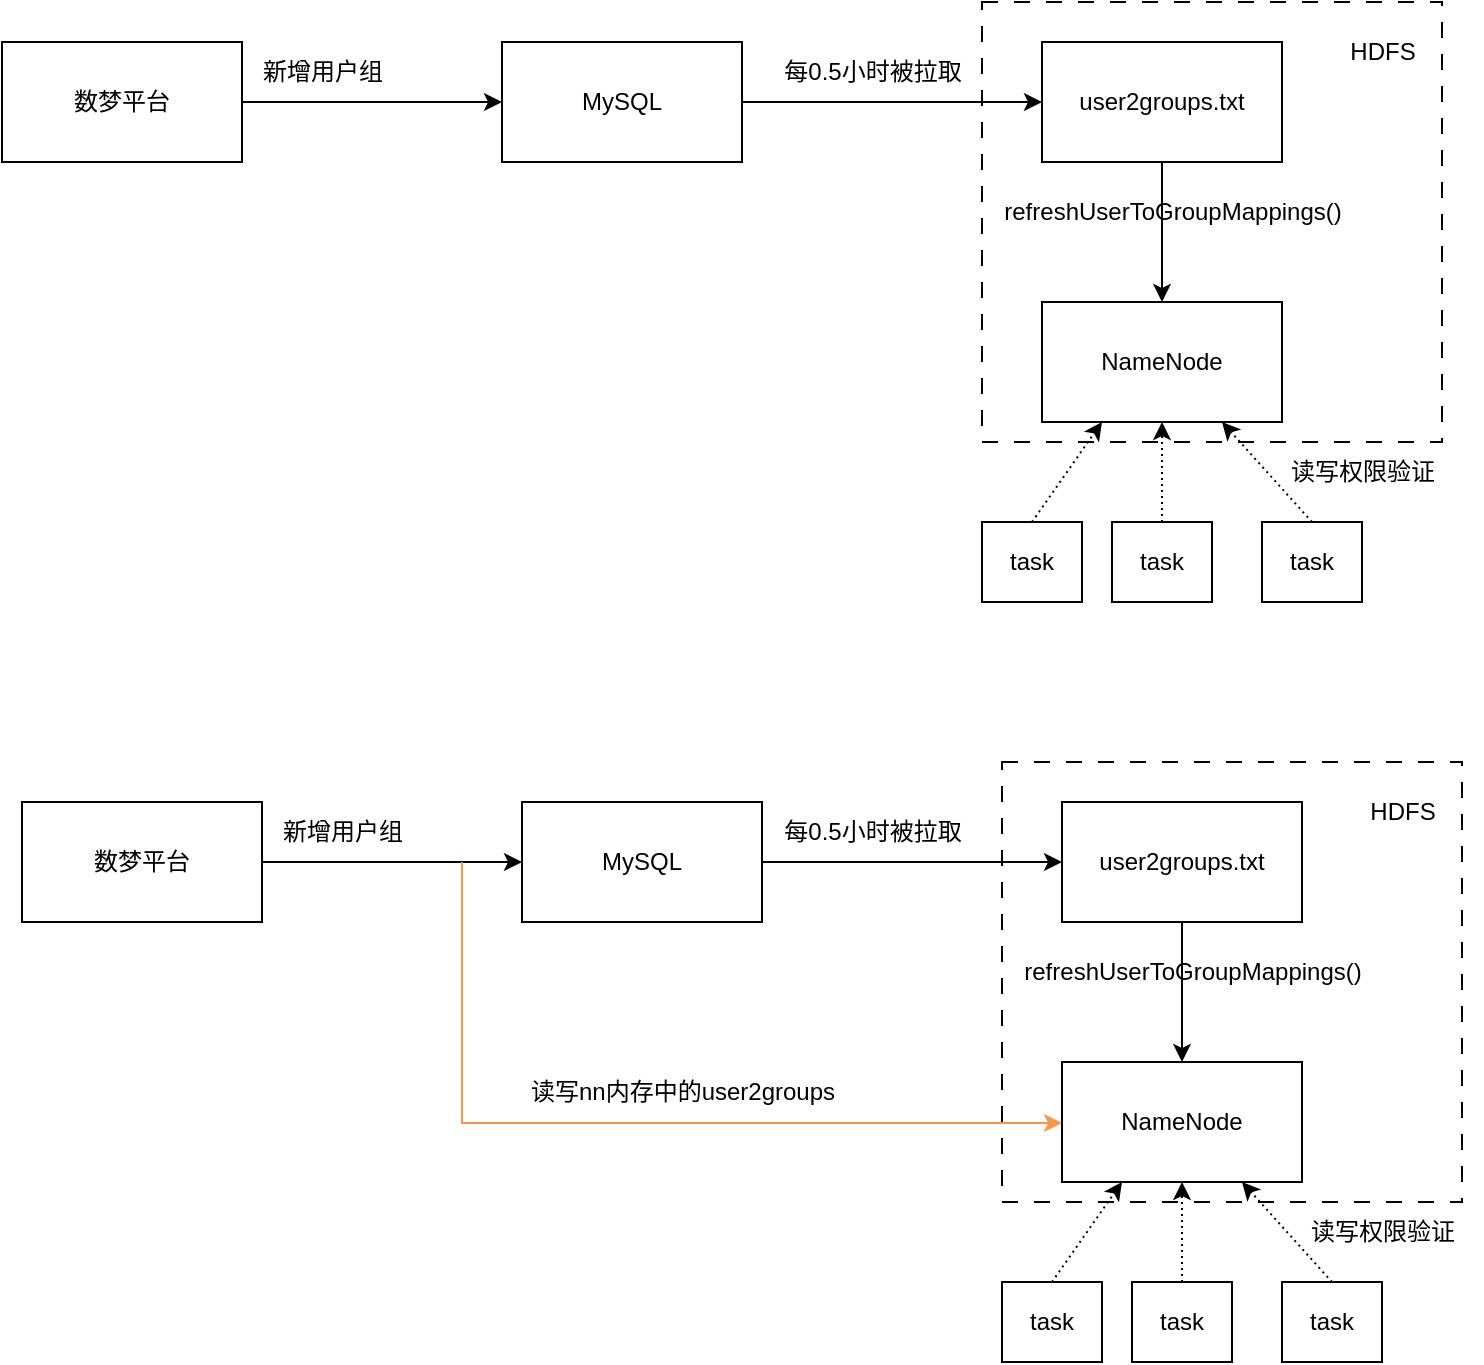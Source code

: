 <mxfile version="27.1.6">
  <diagram name="第 1 页" id="Zndd7S7p8hjrLO7gFXLt">
    <mxGraphModel dx="1418" dy="794" grid="1" gridSize="10" guides="1" tooltips="1" connect="1" arrows="1" fold="1" page="1" pageScale="1" pageWidth="827" pageHeight="1169" math="0" shadow="0">
      <root>
        <mxCell id="0" />
        <mxCell id="1" parent="0" />
        <mxCell id="mCO2VHHa_s-uEJgRqC7Z-11" value="" style="rounded=0;whiteSpace=wrap;html=1;dashed=1;dashPattern=8 8;" parent="1" vertex="1">
          <mxGeometry x="510" y="170" width="230" height="220" as="geometry" />
        </mxCell>
        <mxCell id="mCO2VHHa_s-uEJgRqC7Z-1" value="数梦平台" style="rounded=0;whiteSpace=wrap;html=1;" parent="1" vertex="1">
          <mxGeometry x="20" y="190" width="120" height="60" as="geometry" />
        </mxCell>
        <mxCell id="mCO2VHHa_s-uEJgRqC7Z-2" value="MySQL" style="rounded=0;whiteSpace=wrap;html=1;" parent="1" vertex="1">
          <mxGeometry x="270" y="190" width="120" height="60" as="geometry" />
        </mxCell>
        <mxCell id="mCO2VHHa_s-uEJgRqC7Z-3" value="user2groups.txt" style="rounded=0;whiteSpace=wrap;html=1;" parent="1" vertex="1">
          <mxGeometry x="540" y="190" width="120" height="60" as="geometry" />
        </mxCell>
        <mxCell id="mCO2VHHa_s-uEJgRqC7Z-4" value="NameNode" style="rounded=0;whiteSpace=wrap;html=1;" parent="1" vertex="1">
          <mxGeometry x="540" y="320" width="120" height="60" as="geometry" />
        </mxCell>
        <mxCell id="mCO2VHHa_s-uEJgRqC7Z-5" value="" style="endArrow=classic;html=1;rounded=0;exitX=1;exitY=0.5;exitDx=0;exitDy=0;entryX=0;entryY=0.5;entryDx=0;entryDy=0;" parent="1" source="mCO2VHHa_s-uEJgRqC7Z-1" target="mCO2VHHa_s-uEJgRqC7Z-2" edge="1">
          <mxGeometry width="50" height="50" relative="1" as="geometry">
            <mxPoint x="390" y="430" as="sourcePoint" />
            <mxPoint x="440" y="380" as="targetPoint" />
          </mxGeometry>
        </mxCell>
        <mxCell id="mCO2VHHa_s-uEJgRqC7Z-6" value="新增用户组" style="text;html=1;align=center;verticalAlign=middle;resizable=0;points=[];autosize=1;strokeColor=none;fillColor=none;" parent="1" vertex="1">
          <mxGeometry x="140" y="190" width="80" height="30" as="geometry" />
        </mxCell>
        <mxCell id="mCO2VHHa_s-uEJgRqC7Z-8" value="" style="endArrow=classic;html=1;rounded=0;exitX=1;exitY=0.5;exitDx=0;exitDy=0;" parent="1" source="mCO2VHHa_s-uEJgRqC7Z-2" target="mCO2VHHa_s-uEJgRqC7Z-3" edge="1">
          <mxGeometry width="50" height="50" relative="1" as="geometry">
            <mxPoint x="390" y="430" as="sourcePoint" />
            <mxPoint x="440" y="380" as="targetPoint" />
          </mxGeometry>
        </mxCell>
        <mxCell id="mCO2VHHa_s-uEJgRqC7Z-9" value="" style="endArrow=classic;html=1;rounded=0;exitX=0.5;exitY=1;exitDx=0;exitDy=0;" parent="1" source="mCO2VHHa_s-uEJgRqC7Z-3" target="mCO2VHHa_s-uEJgRqC7Z-4" edge="1">
          <mxGeometry width="50" height="50" relative="1" as="geometry">
            <mxPoint x="370" y="260" as="sourcePoint" />
            <mxPoint x="370" y="310" as="targetPoint" />
          </mxGeometry>
        </mxCell>
        <mxCell id="mCO2VHHa_s-uEJgRqC7Z-10" value="refreshUserToGroupMappings()" style="text;html=1;align=center;verticalAlign=middle;resizable=0;points=[];autosize=1;strokeColor=none;fillColor=none;" parent="1" vertex="1">
          <mxGeometry x="510" y="260" width="190" height="30" as="geometry" />
        </mxCell>
        <mxCell id="mCO2VHHa_s-uEJgRqC7Z-13" value="HDFS" style="text;html=1;align=center;verticalAlign=middle;resizable=0;points=[];autosize=1;strokeColor=none;fillColor=none;" parent="1" vertex="1">
          <mxGeometry x="680" y="180" width="60" height="30" as="geometry" />
        </mxCell>
        <mxCell id="mCO2VHHa_s-uEJgRqC7Z-22" value="读写权限验证" style="text;html=1;align=center;verticalAlign=middle;resizable=0;points=[];autosize=1;strokeColor=none;fillColor=none;" parent="1" vertex="1">
          <mxGeometry x="650" y="390" width="100" height="30" as="geometry" />
        </mxCell>
        <mxCell id="YEk1Js44NIQg5EEyhDJa-17" value="task" style="rounded=0;whiteSpace=wrap;html=1;" parent="1" vertex="1">
          <mxGeometry x="575" y="430" width="50" height="40" as="geometry" />
        </mxCell>
        <mxCell id="YEk1Js44NIQg5EEyhDJa-18" value="task" style="rounded=0;whiteSpace=wrap;html=1;" parent="1" vertex="1">
          <mxGeometry x="510" y="430" width="50" height="40" as="geometry" />
        </mxCell>
        <mxCell id="YEk1Js44NIQg5EEyhDJa-19" value="" style="endArrow=classic;html=1;rounded=0;entryX=0.25;entryY=1;entryDx=0;entryDy=0;exitX=0.5;exitY=0;exitDx=0;exitDy=0;dashed=1;dashPattern=1 2;" parent="1" source="YEk1Js44NIQg5EEyhDJa-18" edge="1">
          <mxGeometry width="50" height="50" relative="1" as="geometry">
            <mxPoint x="150" y="474.5" as="sourcePoint" />
            <mxPoint x="570" y="380" as="targetPoint" />
          </mxGeometry>
        </mxCell>
        <mxCell id="YEk1Js44NIQg5EEyhDJa-20" value="task" style="rounded=0;whiteSpace=wrap;html=1;" parent="1" vertex="1">
          <mxGeometry x="650" y="430" width="50" height="40" as="geometry" />
        </mxCell>
        <mxCell id="YEk1Js44NIQg5EEyhDJa-22" value="" style="endArrow=classic;html=1;rounded=0;entryX=0.75;entryY=1;entryDx=0;entryDy=0;exitX=0.5;exitY=0;exitDx=0;exitDy=0;dashed=1;dashPattern=1 2;" parent="1" source="YEk1Js44NIQg5EEyhDJa-20" edge="1">
          <mxGeometry width="50" height="50" relative="1" as="geometry">
            <mxPoint x="560" y="460" as="sourcePoint" />
            <mxPoint x="630" y="380" as="targetPoint" />
          </mxGeometry>
        </mxCell>
        <mxCell id="YEk1Js44NIQg5EEyhDJa-23" value="" style="endArrow=classic;html=1;rounded=0;entryX=0.5;entryY=1;entryDx=0;entryDy=0;exitX=0.5;exitY=0;exitDx=0;exitDy=0;dashed=1;dashPattern=1 2;" parent="1" source="YEk1Js44NIQg5EEyhDJa-17" edge="1">
          <mxGeometry width="50" height="50" relative="1" as="geometry">
            <mxPoint x="705" y="460" as="sourcePoint" />
            <mxPoint x="600" y="380" as="targetPoint" />
          </mxGeometry>
        </mxCell>
        <mxCell id="JaQpb5AM8EqLyA6_vQZ3-1" value="每0.5小时被拉取" style="text;html=1;align=center;verticalAlign=middle;resizable=0;points=[];autosize=1;strokeColor=none;fillColor=none;" parent="1" vertex="1">
          <mxGeometry x="400" y="190" width="110" height="30" as="geometry" />
        </mxCell>
        <mxCell id="JaQpb5AM8EqLyA6_vQZ3-2" value="" style="rounded=0;whiteSpace=wrap;html=1;dashed=1;dashPattern=8 8;" parent="1" vertex="1">
          <mxGeometry x="520" y="550" width="230" height="220" as="geometry" />
        </mxCell>
        <mxCell id="JaQpb5AM8EqLyA6_vQZ3-3" value="数梦平台" style="rounded=0;whiteSpace=wrap;html=1;" parent="1" vertex="1">
          <mxGeometry x="30" y="570" width="120" height="60" as="geometry" />
        </mxCell>
        <mxCell id="JaQpb5AM8EqLyA6_vQZ3-4" value="MySQL" style="rounded=0;whiteSpace=wrap;html=1;" parent="1" vertex="1">
          <mxGeometry x="280" y="570" width="120" height="60" as="geometry" />
        </mxCell>
        <mxCell id="JaQpb5AM8EqLyA6_vQZ3-5" value="user2groups.txt" style="rounded=0;whiteSpace=wrap;html=1;" parent="1" vertex="1">
          <mxGeometry x="550" y="570" width="120" height="60" as="geometry" />
        </mxCell>
        <mxCell id="JaQpb5AM8EqLyA6_vQZ3-6" value="NameNode" style="rounded=0;whiteSpace=wrap;html=1;" parent="1" vertex="1">
          <mxGeometry x="550" y="700" width="120" height="60" as="geometry" />
        </mxCell>
        <mxCell id="JaQpb5AM8EqLyA6_vQZ3-7" value="" style="endArrow=classic;html=1;rounded=0;exitX=1;exitY=0.5;exitDx=0;exitDy=0;entryX=0;entryY=0.5;entryDx=0;entryDy=0;" parent="1" source="JaQpb5AM8EqLyA6_vQZ3-3" target="JaQpb5AM8EqLyA6_vQZ3-4" edge="1">
          <mxGeometry width="50" height="50" relative="1" as="geometry">
            <mxPoint x="400" y="810" as="sourcePoint" />
            <mxPoint x="450" y="760" as="targetPoint" />
          </mxGeometry>
        </mxCell>
        <mxCell id="JaQpb5AM8EqLyA6_vQZ3-9" value="" style="endArrow=classic;html=1;rounded=0;exitX=1;exitY=0.5;exitDx=0;exitDy=0;" parent="1" source="JaQpb5AM8EqLyA6_vQZ3-4" target="JaQpb5AM8EqLyA6_vQZ3-5" edge="1">
          <mxGeometry width="50" height="50" relative="1" as="geometry">
            <mxPoint x="400" y="810" as="sourcePoint" />
            <mxPoint x="450" y="760" as="targetPoint" />
          </mxGeometry>
        </mxCell>
        <mxCell id="JaQpb5AM8EqLyA6_vQZ3-10" value="" style="endArrow=classic;html=1;rounded=0;exitX=0.5;exitY=1;exitDx=0;exitDy=0;" parent="1" source="JaQpb5AM8EqLyA6_vQZ3-5" target="JaQpb5AM8EqLyA6_vQZ3-6" edge="1">
          <mxGeometry width="50" height="50" relative="1" as="geometry">
            <mxPoint x="380" y="640" as="sourcePoint" />
            <mxPoint x="380" y="690" as="targetPoint" />
          </mxGeometry>
        </mxCell>
        <mxCell id="JaQpb5AM8EqLyA6_vQZ3-11" value="refreshUserToGroupMappings()" style="text;html=1;align=center;verticalAlign=middle;resizable=0;points=[];autosize=1;strokeColor=none;fillColor=none;" parent="1" vertex="1">
          <mxGeometry x="520" y="640" width="190" height="30" as="geometry" />
        </mxCell>
        <mxCell id="JaQpb5AM8EqLyA6_vQZ3-13" value="HDFS" style="text;html=1;align=center;verticalAlign=middle;resizable=0;points=[];autosize=1;strokeColor=none;fillColor=none;" parent="1" vertex="1">
          <mxGeometry x="690" y="560" width="60" height="30" as="geometry" />
        </mxCell>
        <mxCell id="JaQpb5AM8EqLyA6_vQZ3-14" value="读写权限验证" style="text;html=1;align=center;verticalAlign=middle;resizable=0;points=[];autosize=1;strokeColor=none;fillColor=none;" parent="1" vertex="1">
          <mxGeometry x="660" y="770" width="100" height="30" as="geometry" />
        </mxCell>
        <mxCell id="JaQpb5AM8EqLyA6_vQZ3-15" value="task" style="rounded=0;whiteSpace=wrap;html=1;" parent="1" vertex="1">
          <mxGeometry x="585" y="810" width="50" height="40" as="geometry" />
        </mxCell>
        <mxCell id="JaQpb5AM8EqLyA6_vQZ3-16" value="task" style="rounded=0;whiteSpace=wrap;html=1;" parent="1" vertex="1">
          <mxGeometry x="520" y="810" width="50" height="40" as="geometry" />
        </mxCell>
        <mxCell id="JaQpb5AM8EqLyA6_vQZ3-17" value="" style="endArrow=classic;html=1;rounded=0;entryX=0.25;entryY=1;entryDx=0;entryDy=0;exitX=0.5;exitY=0;exitDx=0;exitDy=0;dashed=1;dashPattern=1 2;" parent="1" source="JaQpb5AM8EqLyA6_vQZ3-16" edge="1">
          <mxGeometry width="50" height="50" relative="1" as="geometry">
            <mxPoint x="160" y="854.5" as="sourcePoint" />
            <mxPoint x="580" y="760" as="targetPoint" />
          </mxGeometry>
        </mxCell>
        <mxCell id="JaQpb5AM8EqLyA6_vQZ3-18" value="task" style="rounded=0;whiteSpace=wrap;html=1;" parent="1" vertex="1">
          <mxGeometry x="660" y="810" width="50" height="40" as="geometry" />
        </mxCell>
        <mxCell id="JaQpb5AM8EqLyA6_vQZ3-19" value="" style="endArrow=classic;html=1;rounded=0;entryX=0.75;entryY=1;entryDx=0;entryDy=0;exitX=0.5;exitY=0;exitDx=0;exitDy=0;dashed=1;dashPattern=1 2;" parent="1" source="JaQpb5AM8EqLyA6_vQZ3-18" edge="1">
          <mxGeometry width="50" height="50" relative="1" as="geometry">
            <mxPoint x="570" y="840" as="sourcePoint" />
            <mxPoint x="640" y="760" as="targetPoint" />
          </mxGeometry>
        </mxCell>
        <mxCell id="JaQpb5AM8EqLyA6_vQZ3-20" value="" style="endArrow=classic;html=1;rounded=0;entryX=0.5;entryY=1;entryDx=0;entryDy=0;exitX=0.5;exitY=0;exitDx=0;exitDy=0;dashed=1;dashPattern=1 2;" parent="1" source="JaQpb5AM8EqLyA6_vQZ3-15" edge="1">
          <mxGeometry width="50" height="50" relative="1" as="geometry">
            <mxPoint x="715" y="840" as="sourcePoint" />
            <mxPoint x="610" y="760" as="targetPoint" />
          </mxGeometry>
        </mxCell>
        <mxCell id="JaQpb5AM8EqLyA6_vQZ3-22" value="" style="edgeStyle=segmentEdgeStyle;endArrow=classic;html=1;curved=0;rounded=0;strokeColor=#FF9647;" parent="1" edge="1">
          <mxGeometry width="50" height="50" relative="1" as="geometry">
            <mxPoint x="250" y="600" as="sourcePoint" />
            <mxPoint x="550" y="730.5" as="targetPoint" />
            <Array as="points">
              <mxPoint x="250" y="620" />
              <mxPoint x="250" y="731" />
            </Array>
          </mxGeometry>
        </mxCell>
        <mxCell id="JaQpb5AM8EqLyA6_vQZ3-23" value="读写nn内存中的user2groups" style="text;html=1;align=center;verticalAlign=middle;resizable=0;points=[];autosize=1;strokeColor=none;fillColor=none;" parent="1" vertex="1">
          <mxGeometry x="270" y="700" width="180" height="30" as="geometry" />
        </mxCell>
        <mxCell id="wtO0SEwGs1o5qlHKV27--2" value="每0.5小时被拉取" style="text;html=1;align=center;verticalAlign=middle;resizable=0;points=[];autosize=1;strokeColor=none;fillColor=none;" vertex="1" parent="1">
          <mxGeometry x="400" y="570" width="110" height="30" as="geometry" />
        </mxCell>
        <mxCell id="wtO0SEwGs1o5qlHKV27--4" value="新增用户组" style="text;html=1;align=center;verticalAlign=middle;resizable=0;points=[];autosize=1;strokeColor=none;fillColor=none;" vertex="1" parent="1">
          <mxGeometry x="150" y="570" width="80" height="30" as="geometry" />
        </mxCell>
      </root>
    </mxGraphModel>
  </diagram>
</mxfile>
